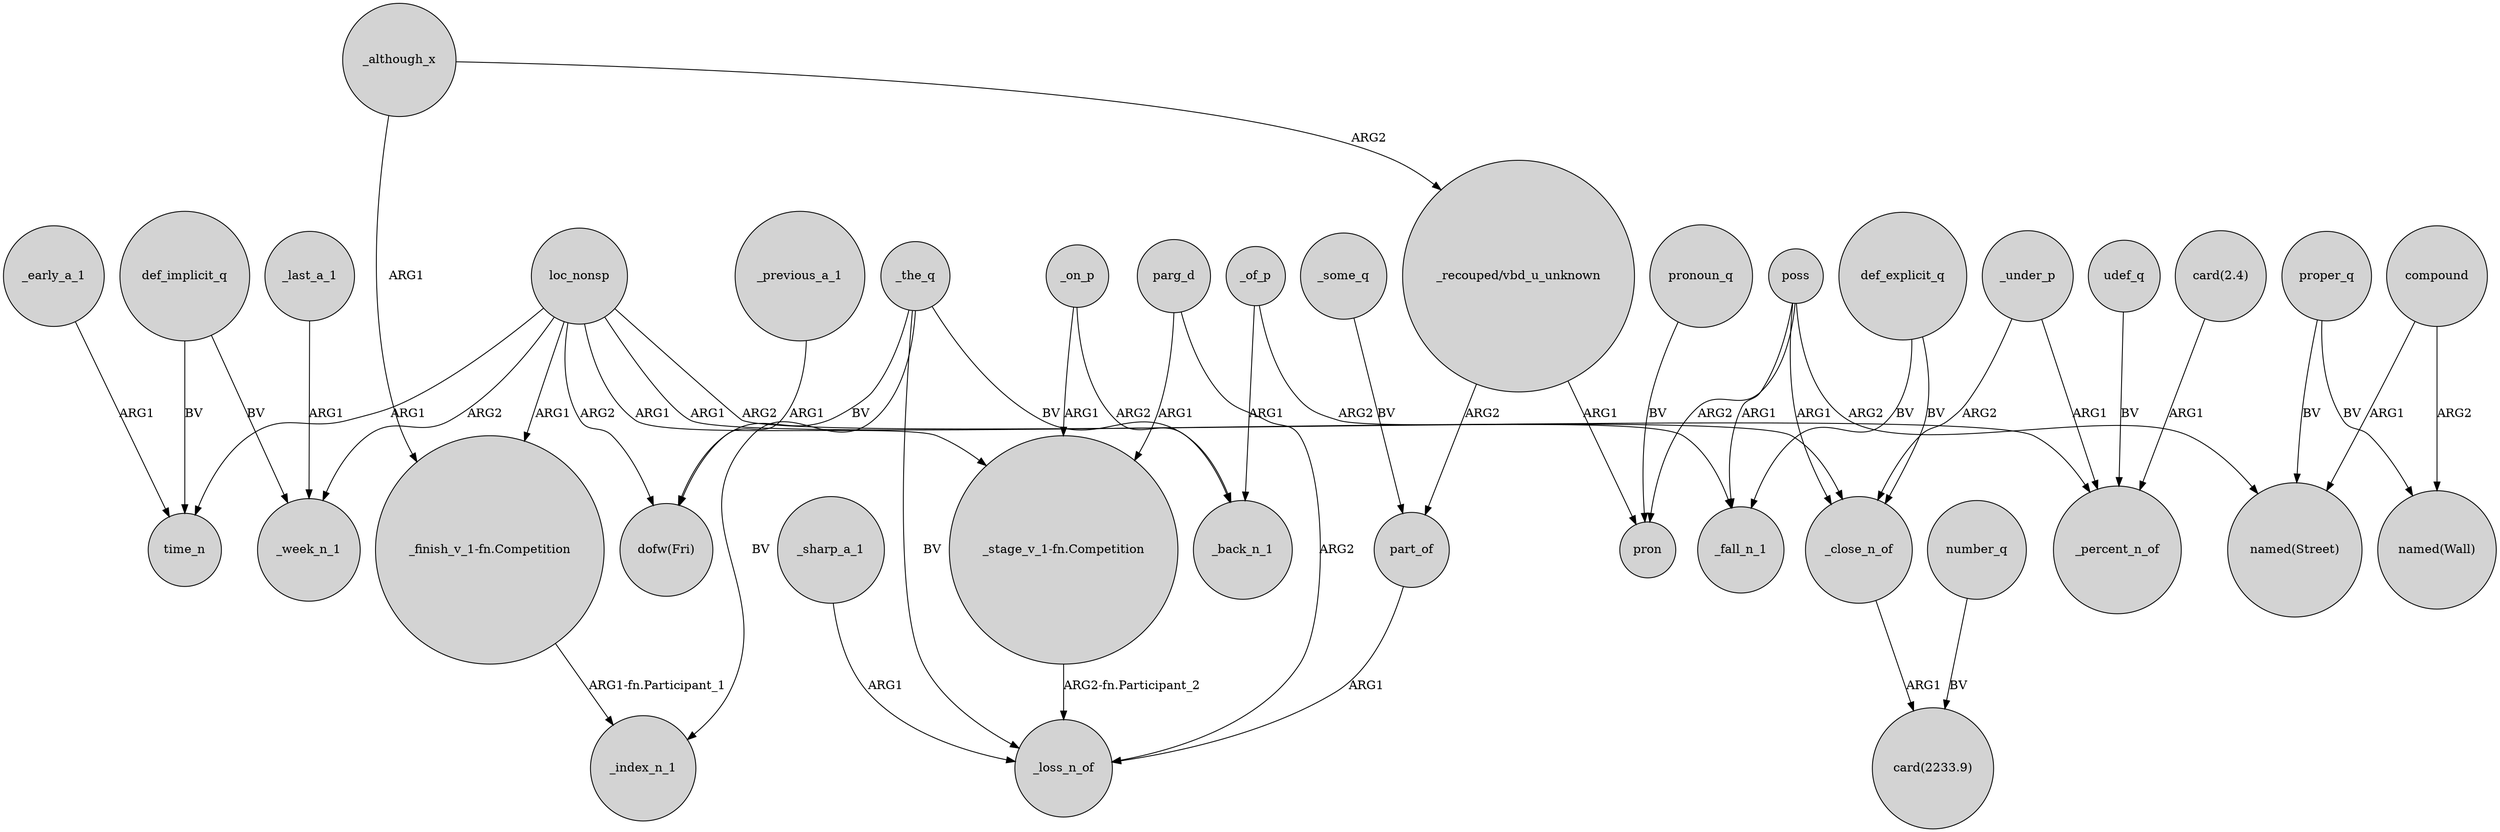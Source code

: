 digraph {
	node [shape=circle style=filled]
	_early_a_1 -> time_n [label=ARG1]
	"_recouped/vbd_u_unknown" -> part_of [label=ARG2]
	_although_x -> "_finish_v_1-fn.Competition" [label=ARG1]
	_on_p -> "_stage_v_1-fn.Competition" [label=ARG1]
	_of_p -> _back_n_1 [label=ARG1]
	parg_d -> _loss_n_of [label=ARG2]
	"_recouped/vbd_u_unknown" -> pron [label=ARG1]
	_on_p -> _back_n_1 [label=ARG2]
	loc_nonsp -> "dofw(Fri)" [label=ARG2]
	_although_x -> "_recouped/vbd_u_unknown" [label=ARG2]
	_the_q -> _loss_n_of [label=BV]
	_the_q -> "dofw(Fri)" [label=BV]
	_sharp_a_1 -> _loss_n_of [label=ARG1]
	loc_nonsp -> _week_n_1 [label=ARG2]
	_the_q -> _index_n_1 [label=BV]
	poss -> _fall_n_1 [label=ARG1]
	_previous_a_1 -> "dofw(Fri)" [label=ARG1]
	poss -> _close_n_of [label=ARG1]
	loc_nonsp -> "_stage_v_1-fn.Competition" [label=ARG1]
	_the_q -> _back_n_1 [label=BV]
	_under_p -> _percent_n_of [label=ARG1]
	_of_p -> _fall_n_1 [label=ARG2]
	pronoun_q -> pron [label=BV]
	compound -> "named(Wall)" [label=ARG2]
	poss -> pron [label=ARG2]
	"_finish_v_1-fn.Competition" -> _index_n_1 [label="ARG1-fn.Participant_1"]
	loc_nonsp -> _close_n_of [label=ARG1]
	udef_q -> _percent_n_of [label=BV]
	compound -> "named(Street)" [label=ARG1]
	_last_a_1 -> _week_n_1 [label=ARG1]
	def_implicit_q -> _week_n_1 [label=BV]
	poss -> "named(Street)" [label=ARG2]
	_some_q -> part_of [label=BV]
	part_of -> _loss_n_of [label=ARG1]
	loc_nonsp -> time_n [label=ARG1]
	number_q -> "card(2233.9)" [label=BV]
	_under_p -> _close_n_of [label=ARG2]
	proper_q -> "named(Wall)" [label=BV]
	"_stage_v_1-fn.Competition" -> _loss_n_of [label="ARG2-fn.Participant_2"]
	parg_d -> "_stage_v_1-fn.Competition" [label=ARG1]
	_close_n_of -> "card(2233.9)" [label=ARG1]
	proper_q -> "named(Street)" [label=BV]
	loc_nonsp -> "_finish_v_1-fn.Competition" [label=ARG1]
	def_explicit_q -> _fall_n_1 [label=BV]
	def_explicit_q -> _close_n_of [label=BV]
	def_implicit_q -> time_n [label=BV]
	"card(2.4)" -> _percent_n_of [label=ARG1]
	loc_nonsp -> _percent_n_of [label=ARG2]
}

